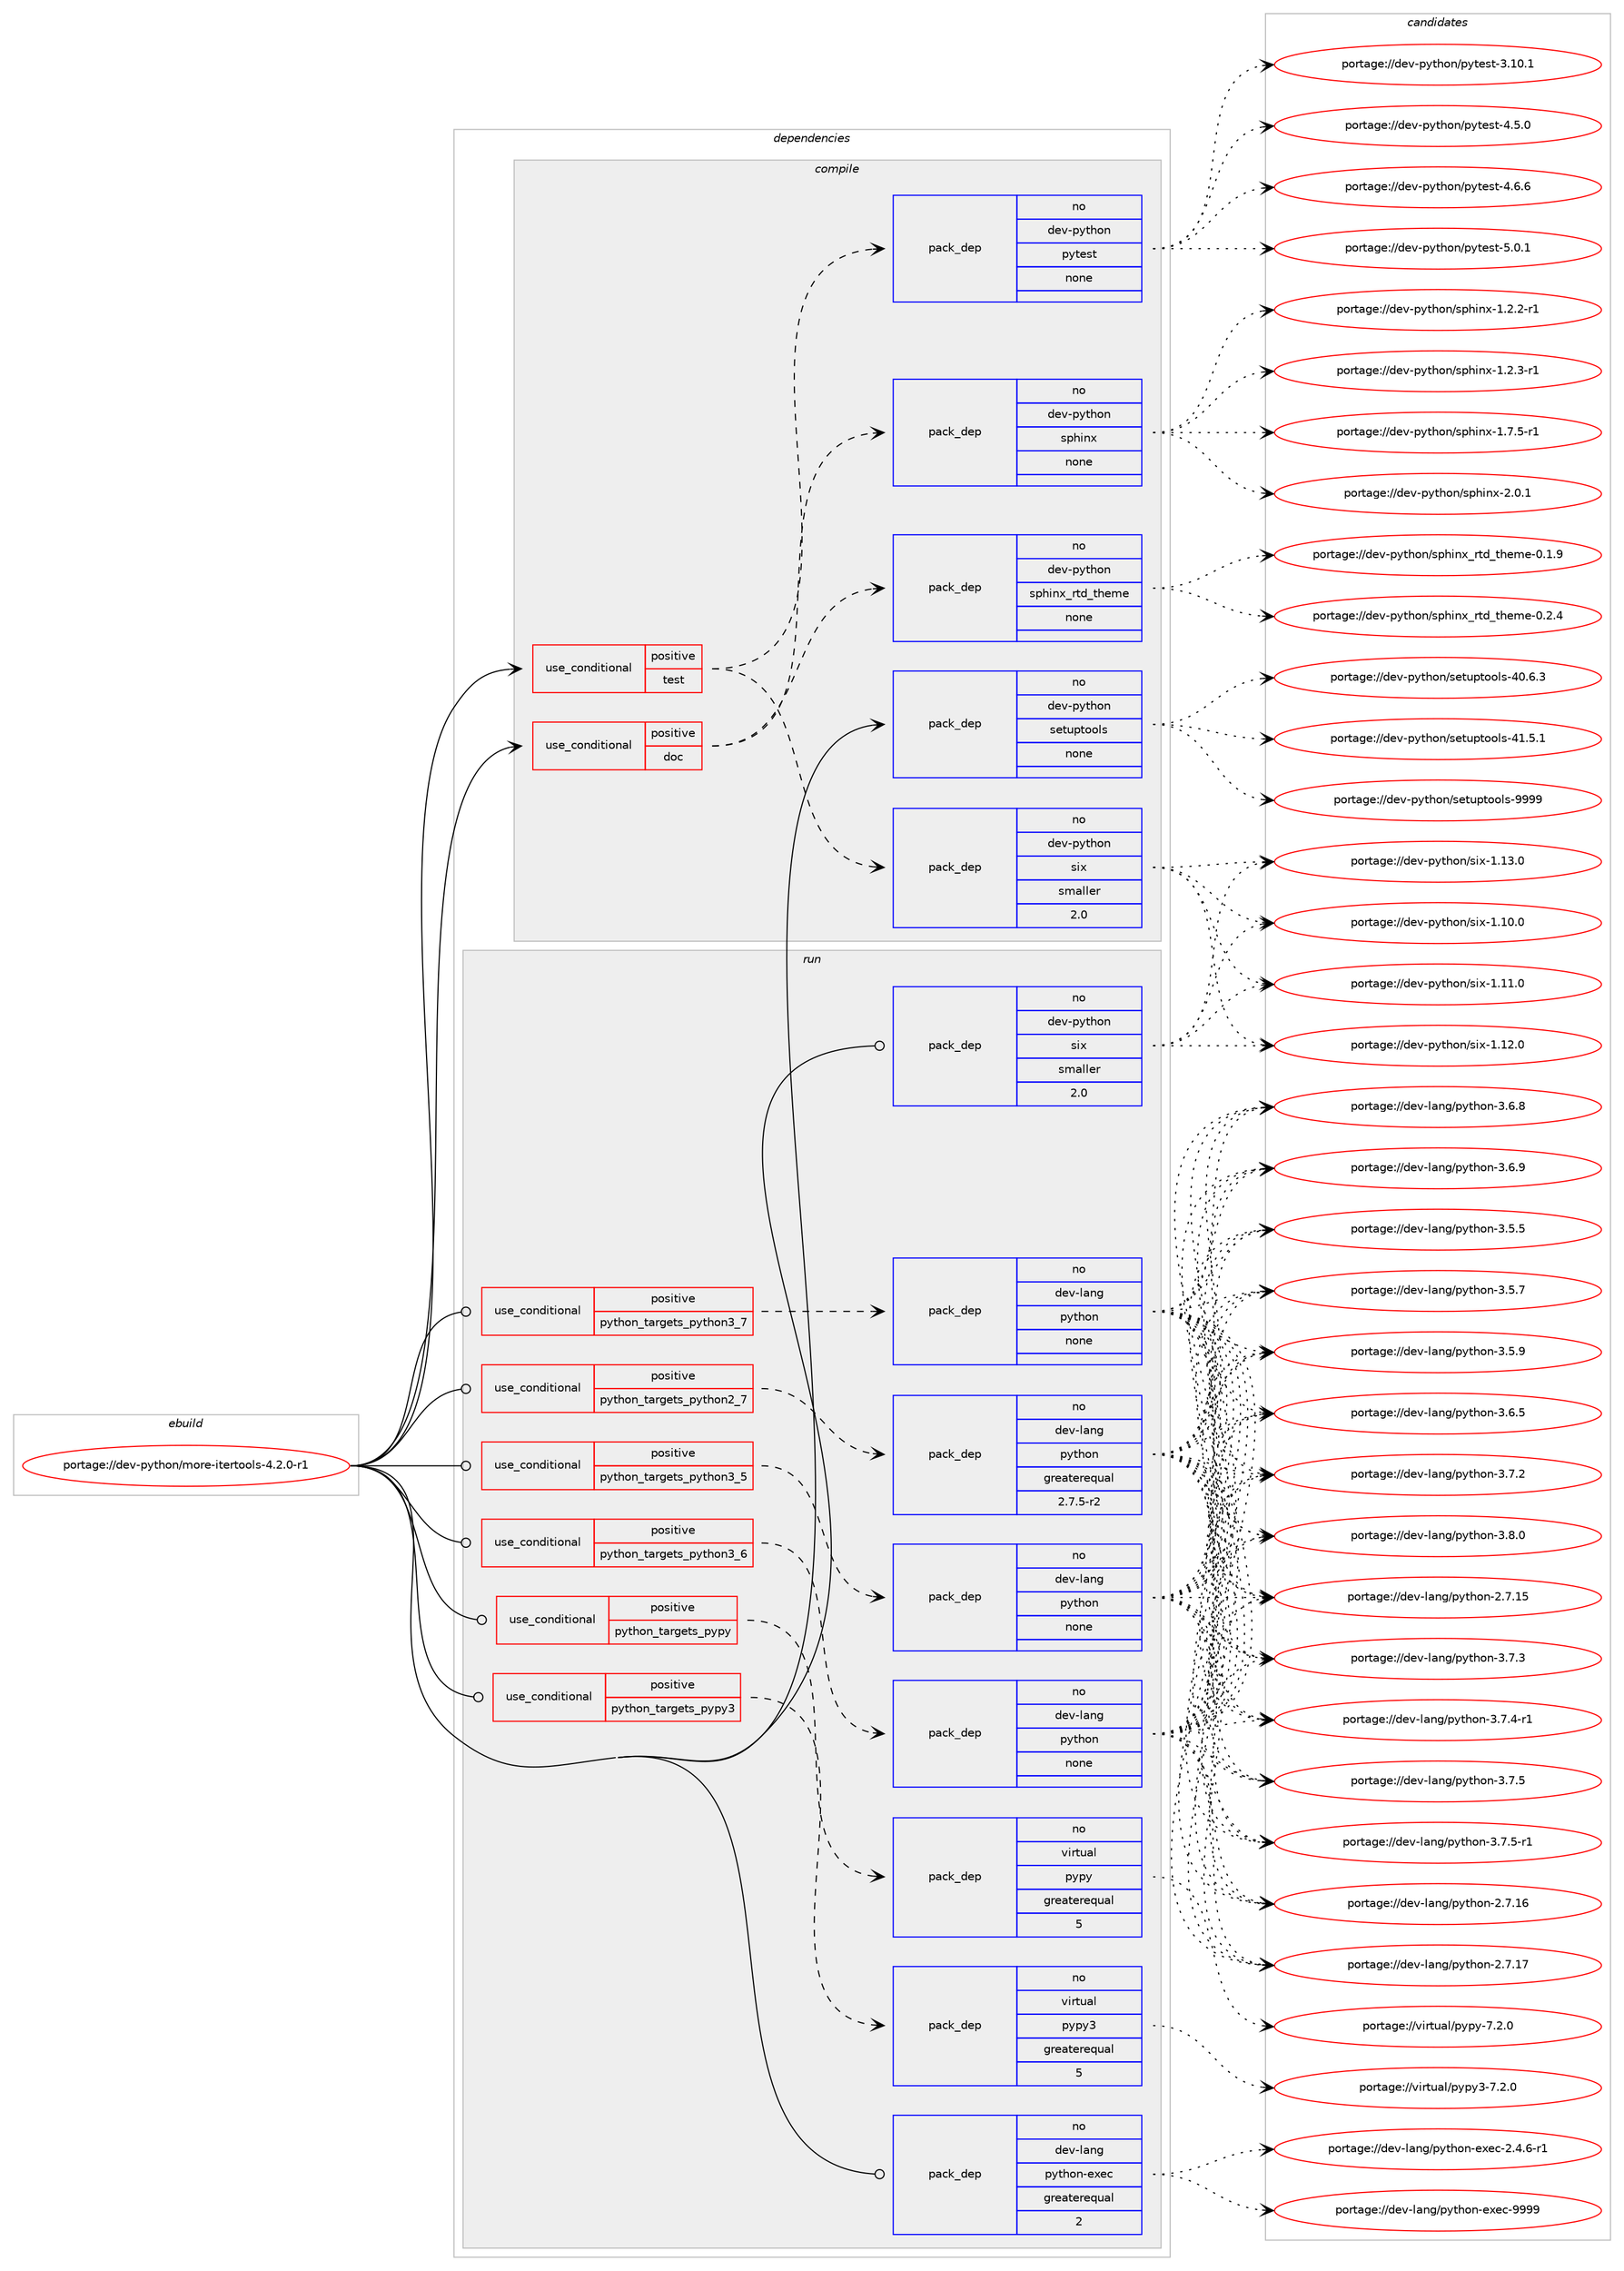 digraph prolog {

# *************
# Graph options
# *************

newrank=true;
concentrate=true;
compound=true;
graph [rankdir=LR,fontname=Helvetica,fontsize=10,ranksep=1.5];#, ranksep=2.5, nodesep=0.2];
edge  [arrowhead=vee];
node  [fontname=Helvetica,fontsize=10];

# **********
# The ebuild
# **********

subgraph cluster_leftcol {
color=gray;
rank=same;
label=<<i>ebuild</i>>;
id [label="portage://dev-python/more-itertools-4.2.0-r1", color=red, width=4, href="../dev-python/more-itertools-4.2.0-r1.svg"];
}

# ****************
# The dependencies
# ****************

subgraph cluster_midcol {
color=gray;
label=<<i>dependencies</i>>;
subgraph cluster_compile {
fillcolor="#eeeeee";
style=filled;
label=<<i>compile</i>>;
subgraph cond32010 {
dependency150147 [label=<<TABLE BORDER="0" CELLBORDER="1" CELLSPACING="0" CELLPADDING="4"><TR><TD ROWSPAN="3" CELLPADDING="10">use_conditional</TD></TR><TR><TD>positive</TD></TR><TR><TD>doc</TD></TR></TABLE>>, shape=none, color=red];
subgraph pack114801 {
dependency150148 [label=<<TABLE BORDER="0" CELLBORDER="1" CELLSPACING="0" CELLPADDING="4" WIDTH="220"><TR><TD ROWSPAN="6" CELLPADDING="30">pack_dep</TD></TR><TR><TD WIDTH="110">no</TD></TR><TR><TD>dev-python</TD></TR><TR><TD>sphinx</TD></TR><TR><TD>none</TD></TR><TR><TD></TD></TR></TABLE>>, shape=none, color=blue];
}
dependency150147:e -> dependency150148:w [weight=20,style="dashed",arrowhead="vee"];
subgraph pack114802 {
dependency150149 [label=<<TABLE BORDER="0" CELLBORDER="1" CELLSPACING="0" CELLPADDING="4" WIDTH="220"><TR><TD ROWSPAN="6" CELLPADDING="30">pack_dep</TD></TR><TR><TD WIDTH="110">no</TD></TR><TR><TD>dev-python</TD></TR><TR><TD>sphinx_rtd_theme</TD></TR><TR><TD>none</TD></TR><TR><TD></TD></TR></TABLE>>, shape=none, color=blue];
}
dependency150147:e -> dependency150149:w [weight=20,style="dashed",arrowhead="vee"];
}
id:e -> dependency150147:w [weight=20,style="solid",arrowhead="vee"];
subgraph cond32011 {
dependency150150 [label=<<TABLE BORDER="0" CELLBORDER="1" CELLSPACING="0" CELLPADDING="4"><TR><TD ROWSPAN="3" CELLPADDING="10">use_conditional</TD></TR><TR><TD>positive</TD></TR><TR><TD>test</TD></TR></TABLE>>, shape=none, color=red];
subgraph pack114803 {
dependency150151 [label=<<TABLE BORDER="0" CELLBORDER="1" CELLSPACING="0" CELLPADDING="4" WIDTH="220"><TR><TD ROWSPAN="6" CELLPADDING="30">pack_dep</TD></TR><TR><TD WIDTH="110">no</TD></TR><TR><TD>dev-python</TD></TR><TR><TD>six</TD></TR><TR><TD>smaller</TD></TR><TR><TD>2.0</TD></TR></TABLE>>, shape=none, color=blue];
}
dependency150150:e -> dependency150151:w [weight=20,style="dashed",arrowhead="vee"];
subgraph pack114804 {
dependency150152 [label=<<TABLE BORDER="0" CELLBORDER="1" CELLSPACING="0" CELLPADDING="4" WIDTH="220"><TR><TD ROWSPAN="6" CELLPADDING="30">pack_dep</TD></TR><TR><TD WIDTH="110">no</TD></TR><TR><TD>dev-python</TD></TR><TR><TD>pytest</TD></TR><TR><TD>none</TD></TR><TR><TD></TD></TR></TABLE>>, shape=none, color=blue];
}
dependency150150:e -> dependency150152:w [weight=20,style="dashed",arrowhead="vee"];
}
id:e -> dependency150150:w [weight=20,style="solid",arrowhead="vee"];
subgraph pack114805 {
dependency150153 [label=<<TABLE BORDER="0" CELLBORDER="1" CELLSPACING="0" CELLPADDING="4" WIDTH="220"><TR><TD ROWSPAN="6" CELLPADDING="30">pack_dep</TD></TR><TR><TD WIDTH="110">no</TD></TR><TR><TD>dev-python</TD></TR><TR><TD>setuptools</TD></TR><TR><TD>none</TD></TR><TR><TD></TD></TR></TABLE>>, shape=none, color=blue];
}
id:e -> dependency150153:w [weight=20,style="solid",arrowhead="vee"];
}
subgraph cluster_compileandrun {
fillcolor="#eeeeee";
style=filled;
label=<<i>compile and run</i>>;
}
subgraph cluster_run {
fillcolor="#eeeeee";
style=filled;
label=<<i>run</i>>;
subgraph cond32012 {
dependency150154 [label=<<TABLE BORDER="0" CELLBORDER="1" CELLSPACING="0" CELLPADDING="4"><TR><TD ROWSPAN="3" CELLPADDING="10">use_conditional</TD></TR><TR><TD>positive</TD></TR><TR><TD>python_targets_pypy</TD></TR></TABLE>>, shape=none, color=red];
subgraph pack114806 {
dependency150155 [label=<<TABLE BORDER="0" CELLBORDER="1" CELLSPACING="0" CELLPADDING="4" WIDTH="220"><TR><TD ROWSPAN="6" CELLPADDING="30">pack_dep</TD></TR><TR><TD WIDTH="110">no</TD></TR><TR><TD>virtual</TD></TR><TR><TD>pypy</TD></TR><TR><TD>greaterequal</TD></TR><TR><TD>5</TD></TR></TABLE>>, shape=none, color=blue];
}
dependency150154:e -> dependency150155:w [weight=20,style="dashed",arrowhead="vee"];
}
id:e -> dependency150154:w [weight=20,style="solid",arrowhead="odot"];
subgraph cond32013 {
dependency150156 [label=<<TABLE BORDER="0" CELLBORDER="1" CELLSPACING="0" CELLPADDING="4"><TR><TD ROWSPAN="3" CELLPADDING="10">use_conditional</TD></TR><TR><TD>positive</TD></TR><TR><TD>python_targets_pypy3</TD></TR></TABLE>>, shape=none, color=red];
subgraph pack114807 {
dependency150157 [label=<<TABLE BORDER="0" CELLBORDER="1" CELLSPACING="0" CELLPADDING="4" WIDTH="220"><TR><TD ROWSPAN="6" CELLPADDING="30">pack_dep</TD></TR><TR><TD WIDTH="110">no</TD></TR><TR><TD>virtual</TD></TR><TR><TD>pypy3</TD></TR><TR><TD>greaterequal</TD></TR><TR><TD>5</TD></TR></TABLE>>, shape=none, color=blue];
}
dependency150156:e -> dependency150157:w [weight=20,style="dashed",arrowhead="vee"];
}
id:e -> dependency150156:w [weight=20,style="solid",arrowhead="odot"];
subgraph cond32014 {
dependency150158 [label=<<TABLE BORDER="0" CELLBORDER="1" CELLSPACING="0" CELLPADDING="4"><TR><TD ROWSPAN="3" CELLPADDING="10">use_conditional</TD></TR><TR><TD>positive</TD></TR><TR><TD>python_targets_python2_7</TD></TR></TABLE>>, shape=none, color=red];
subgraph pack114808 {
dependency150159 [label=<<TABLE BORDER="0" CELLBORDER="1" CELLSPACING="0" CELLPADDING="4" WIDTH="220"><TR><TD ROWSPAN="6" CELLPADDING="30">pack_dep</TD></TR><TR><TD WIDTH="110">no</TD></TR><TR><TD>dev-lang</TD></TR><TR><TD>python</TD></TR><TR><TD>greaterequal</TD></TR><TR><TD>2.7.5-r2</TD></TR></TABLE>>, shape=none, color=blue];
}
dependency150158:e -> dependency150159:w [weight=20,style="dashed",arrowhead="vee"];
}
id:e -> dependency150158:w [weight=20,style="solid",arrowhead="odot"];
subgraph cond32015 {
dependency150160 [label=<<TABLE BORDER="0" CELLBORDER="1" CELLSPACING="0" CELLPADDING="4"><TR><TD ROWSPAN="3" CELLPADDING="10">use_conditional</TD></TR><TR><TD>positive</TD></TR><TR><TD>python_targets_python3_5</TD></TR></TABLE>>, shape=none, color=red];
subgraph pack114809 {
dependency150161 [label=<<TABLE BORDER="0" CELLBORDER="1" CELLSPACING="0" CELLPADDING="4" WIDTH="220"><TR><TD ROWSPAN="6" CELLPADDING="30">pack_dep</TD></TR><TR><TD WIDTH="110">no</TD></TR><TR><TD>dev-lang</TD></TR><TR><TD>python</TD></TR><TR><TD>none</TD></TR><TR><TD></TD></TR></TABLE>>, shape=none, color=blue];
}
dependency150160:e -> dependency150161:w [weight=20,style="dashed",arrowhead="vee"];
}
id:e -> dependency150160:w [weight=20,style="solid",arrowhead="odot"];
subgraph cond32016 {
dependency150162 [label=<<TABLE BORDER="0" CELLBORDER="1" CELLSPACING="0" CELLPADDING="4"><TR><TD ROWSPAN="3" CELLPADDING="10">use_conditional</TD></TR><TR><TD>positive</TD></TR><TR><TD>python_targets_python3_6</TD></TR></TABLE>>, shape=none, color=red];
subgraph pack114810 {
dependency150163 [label=<<TABLE BORDER="0" CELLBORDER="1" CELLSPACING="0" CELLPADDING="4" WIDTH="220"><TR><TD ROWSPAN="6" CELLPADDING="30">pack_dep</TD></TR><TR><TD WIDTH="110">no</TD></TR><TR><TD>dev-lang</TD></TR><TR><TD>python</TD></TR><TR><TD>none</TD></TR><TR><TD></TD></TR></TABLE>>, shape=none, color=blue];
}
dependency150162:e -> dependency150163:w [weight=20,style="dashed",arrowhead="vee"];
}
id:e -> dependency150162:w [weight=20,style="solid",arrowhead="odot"];
subgraph cond32017 {
dependency150164 [label=<<TABLE BORDER="0" CELLBORDER="1" CELLSPACING="0" CELLPADDING="4"><TR><TD ROWSPAN="3" CELLPADDING="10">use_conditional</TD></TR><TR><TD>positive</TD></TR><TR><TD>python_targets_python3_7</TD></TR></TABLE>>, shape=none, color=red];
subgraph pack114811 {
dependency150165 [label=<<TABLE BORDER="0" CELLBORDER="1" CELLSPACING="0" CELLPADDING="4" WIDTH="220"><TR><TD ROWSPAN="6" CELLPADDING="30">pack_dep</TD></TR><TR><TD WIDTH="110">no</TD></TR><TR><TD>dev-lang</TD></TR><TR><TD>python</TD></TR><TR><TD>none</TD></TR><TR><TD></TD></TR></TABLE>>, shape=none, color=blue];
}
dependency150164:e -> dependency150165:w [weight=20,style="dashed",arrowhead="vee"];
}
id:e -> dependency150164:w [weight=20,style="solid",arrowhead="odot"];
subgraph pack114812 {
dependency150166 [label=<<TABLE BORDER="0" CELLBORDER="1" CELLSPACING="0" CELLPADDING="4" WIDTH="220"><TR><TD ROWSPAN="6" CELLPADDING="30">pack_dep</TD></TR><TR><TD WIDTH="110">no</TD></TR><TR><TD>dev-lang</TD></TR><TR><TD>python-exec</TD></TR><TR><TD>greaterequal</TD></TR><TR><TD>2</TD></TR></TABLE>>, shape=none, color=blue];
}
id:e -> dependency150166:w [weight=20,style="solid",arrowhead="odot"];
subgraph pack114813 {
dependency150167 [label=<<TABLE BORDER="0" CELLBORDER="1" CELLSPACING="0" CELLPADDING="4" WIDTH="220"><TR><TD ROWSPAN="6" CELLPADDING="30">pack_dep</TD></TR><TR><TD WIDTH="110">no</TD></TR><TR><TD>dev-python</TD></TR><TR><TD>six</TD></TR><TR><TD>smaller</TD></TR><TR><TD>2.0</TD></TR></TABLE>>, shape=none, color=blue];
}
id:e -> dependency150167:w [weight=20,style="solid",arrowhead="odot"];
}
}

# **************
# The candidates
# **************

subgraph cluster_choices {
rank=same;
color=gray;
label=<<i>candidates</i>>;

subgraph choice114801 {
color=black;
nodesep=1;
choiceportage10010111845112121116104111110471151121041051101204549465046504511449 [label="portage://dev-python/sphinx-1.2.2-r1", color=red, width=4,href="../dev-python/sphinx-1.2.2-r1.svg"];
choiceportage10010111845112121116104111110471151121041051101204549465046514511449 [label="portage://dev-python/sphinx-1.2.3-r1", color=red, width=4,href="../dev-python/sphinx-1.2.3-r1.svg"];
choiceportage10010111845112121116104111110471151121041051101204549465546534511449 [label="portage://dev-python/sphinx-1.7.5-r1", color=red, width=4,href="../dev-python/sphinx-1.7.5-r1.svg"];
choiceportage1001011184511212111610411111047115112104105110120455046484649 [label="portage://dev-python/sphinx-2.0.1", color=red, width=4,href="../dev-python/sphinx-2.0.1.svg"];
dependency150148:e -> choiceportage10010111845112121116104111110471151121041051101204549465046504511449:w [style=dotted,weight="100"];
dependency150148:e -> choiceportage10010111845112121116104111110471151121041051101204549465046514511449:w [style=dotted,weight="100"];
dependency150148:e -> choiceportage10010111845112121116104111110471151121041051101204549465546534511449:w [style=dotted,weight="100"];
dependency150148:e -> choiceportage1001011184511212111610411111047115112104105110120455046484649:w [style=dotted,weight="100"];
}
subgraph choice114802 {
color=black;
nodesep=1;
choiceportage10010111845112121116104111110471151121041051101209511411610095116104101109101454846494657 [label="portage://dev-python/sphinx_rtd_theme-0.1.9", color=red, width=4,href="../dev-python/sphinx_rtd_theme-0.1.9.svg"];
choiceportage10010111845112121116104111110471151121041051101209511411610095116104101109101454846504652 [label="portage://dev-python/sphinx_rtd_theme-0.2.4", color=red, width=4,href="../dev-python/sphinx_rtd_theme-0.2.4.svg"];
dependency150149:e -> choiceportage10010111845112121116104111110471151121041051101209511411610095116104101109101454846494657:w [style=dotted,weight="100"];
dependency150149:e -> choiceportage10010111845112121116104111110471151121041051101209511411610095116104101109101454846504652:w [style=dotted,weight="100"];
}
subgraph choice114803 {
color=black;
nodesep=1;
choiceportage100101118451121211161041111104711510512045494649484648 [label="portage://dev-python/six-1.10.0", color=red, width=4,href="../dev-python/six-1.10.0.svg"];
choiceportage100101118451121211161041111104711510512045494649494648 [label="portage://dev-python/six-1.11.0", color=red, width=4,href="../dev-python/six-1.11.0.svg"];
choiceportage100101118451121211161041111104711510512045494649504648 [label="portage://dev-python/six-1.12.0", color=red, width=4,href="../dev-python/six-1.12.0.svg"];
choiceportage100101118451121211161041111104711510512045494649514648 [label="portage://dev-python/six-1.13.0", color=red, width=4,href="../dev-python/six-1.13.0.svg"];
dependency150151:e -> choiceportage100101118451121211161041111104711510512045494649484648:w [style=dotted,weight="100"];
dependency150151:e -> choiceportage100101118451121211161041111104711510512045494649494648:w [style=dotted,weight="100"];
dependency150151:e -> choiceportage100101118451121211161041111104711510512045494649504648:w [style=dotted,weight="100"];
dependency150151:e -> choiceportage100101118451121211161041111104711510512045494649514648:w [style=dotted,weight="100"];
}
subgraph choice114804 {
color=black;
nodesep=1;
choiceportage100101118451121211161041111104711212111610111511645514649484649 [label="portage://dev-python/pytest-3.10.1", color=red, width=4,href="../dev-python/pytest-3.10.1.svg"];
choiceportage1001011184511212111610411111047112121116101115116455246534648 [label="portage://dev-python/pytest-4.5.0", color=red, width=4,href="../dev-python/pytest-4.5.0.svg"];
choiceportage1001011184511212111610411111047112121116101115116455246544654 [label="portage://dev-python/pytest-4.6.6", color=red, width=4,href="../dev-python/pytest-4.6.6.svg"];
choiceportage1001011184511212111610411111047112121116101115116455346484649 [label="portage://dev-python/pytest-5.0.1", color=red, width=4,href="../dev-python/pytest-5.0.1.svg"];
dependency150152:e -> choiceportage100101118451121211161041111104711212111610111511645514649484649:w [style=dotted,weight="100"];
dependency150152:e -> choiceportage1001011184511212111610411111047112121116101115116455246534648:w [style=dotted,weight="100"];
dependency150152:e -> choiceportage1001011184511212111610411111047112121116101115116455246544654:w [style=dotted,weight="100"];
dependency150152:e -> choiceportage1001011184511212111610411111047112121116101115116455346484649:w [style=dotted,weight="100"];
}
subgraph choice114805 {
color=black;
nodesep=1;
choiceportage100101118451121211161041111104711510111611711211611111110811545524846544651 [label="portage://dev-python/setuptools-40.6.3", color=red, width=4,href="../dev-python/setuptools-40.6.3.svg"];
choiceportage100101118451121211161041111104711510111611711211611111110811545524946534649 [label="portage://dev-python/setuptools-41.5.1", color=red, width=4,href="../dev-python/setuptools-41.5.1.svg"];
choiceportage10010111845112121116104111110471151011161171121161111111081154557575757 [label="portage://dev-python/setuptools-9999", color=red, width=4,href="../dev-python/setuptools-9999.svg"];
dependency150153:e -> choiceportage100101118451121211161041111104711510111611711211611111110811545524846544651:w [style=dotted,weight="100"];
dependency150153:e -> choiceportage100101118451121211161041111104711510111611711211611111110811545524946534649:w [style=dotted,weight="100"];
dependency150153:e -> choiceportage10010111845112121116104111110471151011161171121161111111081154557575757:w [style=dotted,weight="100"];
}
subgraph choice114806 {
color=black;
nodesep=1;
choiceportage1181051141161179710847112121112121455546504648 [label="portage://virtual/pypy-7.2.0", color=red, width=4,href="../virtual/pypy-7.2.0.svg"];
dependency150155:e -> choiceportage1181051141161179710847112121112121455546504648:w [style=dotted,weight="100"];
}
subgraph choice114807 {
color=black;
nodesep=1;
choiceportage118105114116117971084711212111212151455546504648 [label="portage://virtual/pypy3-7.2.0", color=red, width=4,href="../virtual/pypy3-7.2.0.svg"];
dependency150157:e -> choiceportage118105114116117971084711212111212151455546504648:w [style=dotted,weight="100"];
}
subgraph choice114808 {
color=black;
nodesep=1;
choiceportage10010111845108971101034711212111610411111045504655464953 [label="portage://dev-lang/python-2.7.15", color=red, width=4,href="../dev-lang/python-2.7.15.svg"];
choiceportage10010111845108971101034711212111610411111045504655464954 [label="portage://dev-lang/python-2.7.16", color=red, width=4,href="../dev-lang/python-2.7.16.svg"];
choiceportage10010111845108971101034711212111610411111045504655464955 [label="portage://dev-lang/python-2.7.17", color=red, width=4,href="../dev-lang/python-2.7.17.svg"];
choiceportage100101118451089711010347112121116104111110455146534653 [label="portage://dev-lang/python-3.5.5", color=red, width=4,href="../dev-lang/python-3.5.5.svg"];
choiceportage100101118451089711010347112121116104111110455146534655 [label="portage://dev-lang/python-3.5.7", color=red, width=4,href="../dev-lang/python-3.5.7.svg"];
choiceportage100101118451089711010347112121116104111110455146534657 [label="portage://dev-lang/python-3.5.9", color=red, width=4,href="../dev-lang/python-3.5.9.svg"];
choiceportage100101118451089711010347112121116104111110455146544653 [label="portage://dev-lang/python-3.6.5", color=red, width=4,href="../dev-lang/python-3.6.5.svg"];
choiceportage100101118451089711010347112121116104111110455146544656 [label="portage://dev-lang/python-3.6.8", color=red, width=4,href="../dev-lang/python-3.6.8.svg"];
choiceportage100101118451089711010347112121116104111110455146544657 [label="portage://dev-lang/python-3.6.9", color=red, width=4,href="../dev-lang/python-3.6.9.svg"];
choiceportage100101118451089711010347112121116104111110455146554650 [label="portage://dev-lang/python-3.7.2", color=red, width=4,href="../dev-lang/python-3.7.2.svg"];
choiceportage100101118451089711010347112121116104111110455146554651 [label="portage://dev-lang/python-3.7.3", color=red, width=4,href="../dev-lang/python-3.7.3.svg"];
choiceportage1001011184510897110103471121211161041111104551465546524511449 [label="portage://dev-lang/python-3.7.4-r1", color=red, width=4,href="../dev-lang/python-3.7.4-r1.svg"];
choiceportage100101118451089711010347112121116104111110455146554653 [label="portage://dev-lang/python-3.7.5", color=red, width=4,href="../dev-lang/python-3.7.5.svg"];
choiceportage1001011184510897110103471121211161041111104551465546534511449 [label="portage://dev-lang/python-3.7.5-r1", color=red, width=4,href="../dev-lang/python-3.7.5-r1.svg"];
choiceportage100101118451089711010347112121116104111110455146564648 [label="portage://dev-lang/python-3.8.0", color=red, width=4,href="../dev-lang/python-3.8.0.svg"];
dependency150159:e -> choiceportage10010111845108971101034711212111610411111045504655464953:w [style=dotted,weight="100"];
dependency150159:e -> choiceportage10010111845108971101034711212111610411111045504655464954:w [style=dotted,weight="100"];
dependency150159:e -> choiceportage10010111845108971101034711212111610411111045504655464955:w [style=dotted,weight="100"];
dependency150159:e -> choiceportage100101118451089711010347112121116104111110455146534653:w [style=dotted,weight="100"];
dependency150159:e -> choiceportage100101118451089711010347112121116104111110455146534655:w [style=dotted,weight="100"];
dependency150159:e -> choiceportage100101118451089711010347112121116104111110455146534657:w [style=dotted,weight="100"];
dependency150159:e -> choiceportage100101118451089711010347112121116104111110455146544653:w [style=dotted,weight="100"];
dependency150159:e -> choiceportage100101118451089711010347112121116104111110455146544656:w [style=dotted,weight="100"];
dependency150159:e -> choiceportage100101118451089711010347112121116104111110455146544657:w [style=dotted,weight="100"];
dependency150159:e -> choiceportage100101118451089711010347112121116104111110455146554650:w [style=dotted,weight="100"];
dependency150159:e -> choiceportage100101118451089711010347112121116104111110455146554651:w [style=dotted,weight="100"];
dependency150159:e -> choiceportage1001011184510897110103471121211161041111104551465546524511449:w [style=dotted,weight="100"];
dependency150159:e -> choiceportage100101118451089711010347112121116104111110455146554653:w [style=dotted,weight="100"];
dependency150159:e -> choiceportage1001011184510897110103471121211161041111104551465546534511449:w [style=dotted,weight="100"];
dependency150159:e -> choiceportage100101118451089711010347112121116104111110455146564648:w [style=dotted,weight="100"];
}
subgraph choice114809 {
color=black;
nodesep=1;
choiceportage10010111845108971101034711212111610411111045504655464953 [label="portage://dev-lang/python-2.7.15", color=red, width=4,href="../dev-lang/python-2.7.15.svg"];
choiceportage10010111845108971101034711212111610411111045504655464954 [label="portage://dev-lang/python-2.7.16", color=red, width=4,href="../dev-lang/python-2.7.16.svg"];
choiceportage10010111845108971101034711212111610411111045504655464955 [label="portage://dev-lang/python-2.7.17", color=red, width=4,href="../dev-lang/python-2.7.17.svg"];
choiceportage100101118451089711010347112121116104111110455146534653 [label="portage://dev-lang/python-3.5.5", color=red, width=4,href="../dev-lang/python-3.5.5.svg"];
choiceportage100101118451089711010347112121116104111110455146534655 [label="portage://dev-lang/python-3.5.7", color=red, width=4,href="../dev-lang/python-3.5.7.svg"];
choiceportage100101118451089711010347112121116104111110455146534657 [label="portage://dev-lang/python-3.5.9", color=red, width=4,href="../dev-lang/python-3.5.9.svg"];
choiceportage100101118451089711010347112121116104111110455146544653 [label="portage://dev-lang/python-3.6.5", color=red, width=4,href="../dev-lang/python-3.6.5.svg"];
choiceportage100101118451089711010347112121116104111110455146544656 [label="portage://dev-lang/python-3.6.8", color=red, width=4,href="../dev-lang/python-3.6.8.svg"];
choiceportage100101118451089711010347112121116104111110455146544657 [label="portage://dev-lang/python-3.6.9", color=red, width=4,href="../dev-lang/python-3.6.9.svg"];
choiceportage100101118451089711010347112121116104111110455146554650 [label="portage://dev-lang/python-3.7.2", color=red, width=4,href="../dev-lang/python-3.7.2.svg"];
choiceportage100101118451089711010347112121116104111110455146554651 [label="portage://dev-lang/python-3.7.3", color=red, width=4,href="../dev-lang/python-3.7.3.svg"];
choiceportage1001011184510897110103471121211161041111104551465546524511449 [label="portage://dev-lang/python-3.7.4-r1", color=red, width=4,href="../dev-lang/python-3.7.4-r1.svg"];
choiceportage100101118451089711010347112121116104111110455146554653 [label="portage://dev-lang/python-3.7.5", color=red, width=4,href="../dev-lang/python-3.7.5.svg"];
choiceportage1001011184510897110103471121211161041111104551465546534511449 [label="portage://dev-lang/python-3.7.5-r1", color=red, width=4,href="../dev-lang/python-3.7.5-r1.svg"];
choiceportage100101118451089711010347112121116104111110455146564648 [label="portage://dev-lang/python-3.8.0", color=red, width=4,href="../dev-lang/python-3.8.0.svg"];
dependency150161:e -> choiceportage10010111845108971101034711212111610411111045504655464953:w [style=dotted,weight="100"];
dependency150161:e -> choiceportage10010111845108971101034711212111610411111045504655464954:w [style=dotted,weight="100"];
dependency150161:e -> choiceportage10010111845108971101034711212111610411111045504655464955:w [style=dotted,weight="100"];
dependency150161:e -> choiceportage100101118451089711010347112121116104111110455146534653:w [style=dotted,weight="100"];
dependency150161:e -> choiceportage100101118451089711010347112121116104111110455146534655:w [style=dotted,weight="100"];
dependency150161:e -> choiceportage100101118451089711010347112121116104111110455146534657:w [style=dotted,weight="100"];
dependency150161:e -> choiceportage100101118451089711010347112121116104111110455146544653:w [style=dotted,weight="100"];
dependency150161:e -> choiceportage100101118451089711010347112121116104111110455146544656:w [style=dotted,weight="100"];
dependency150161:e -> choiceportage100101118451089711010347112121116104111110455146544657:w [style=dotted,weight="100"];
dependency150161:e -> choiceportage100101118451089711010347112121116104111110455146554650:w [style=dotted,weight="100"];
dependency150161:e -> choiceportage100101118451089711010347112121116104111110455146554651:w [style=dotted,weight="100"];
dependency150161:e -> choiceportage1001011184510897110103471121211161041111104551465546524511449:w [style=dotted,weight="100"];
dependency150161:e -> choiceportage100101118451089711010347112121116104111110455146554653:w [style=dotted,weight="100"];
dependency150161:e -> choiceportage1001011184510897110103471121211161041111104551465546534511449:w [style=dotted,weight="100"];
dependency150161:e -> choiceportage100101118451089711010347112121116104111110455146564648:w [style=dotted,weight="100"];
}
subgraph choice114810 {
color=black;
nodesep=1;
choiceportage10010111845108971101034711212111610411111045504655464953 [label="portage://dev-lang/python-2.7.15", color=red, width=4,href="../dev-lang/python-2.7.15.svg"];
choiceportage10010111845108971101034711212111610411111045504655464954 [label="portage://dev-lang/python-2.7.16", color=red, width=4,href="../dev-lang/python-2.7.16.svg"];
choiceportage10010111845108971101034711212111610411111045504655464955 [label="portage://dev-lang/python-2.7.17", color=red, width=4,href="../dev-lang/python-2.7.17.svg"];
choiceportage100101118451089711010347112121116104111110455146534653 [label="portage://dev-lang/python-3.5.5", color=red, width=4,href="../dev-lang/python-3.5.5.svg"];
choiceportage100101118451089711010347112121116104111110455146534655 [label="portage://dev-lang/python-3.5.7", color=red, width=4,href="../dev-lang/python-3.5.7.svg"];
choiceportage100101118451089711010347112121116104111110455146534657 [label="portage://dev-lang/python-3.5.9", color=red, width=4,href="../dev-lang/python-3.5.9.svg"];
choiceportage100101118451089711010347112121116104111110455146544653 [label="portage://dev-lang/python-3.6.5", color=red, width=4,href="../dev-lang/python-3.6.5.svg"];
choiceportage100101118451089711010347112121116104111110455146544656 [label="portage://dev-lang/python-3.6.8", color=red, width=4,href="../dev-lang/python-3.6.8.svg"];
choiceportage100101118451089711010347112121116104111110455146544657 [label="portage://dev-lang/python-3.6.9", color=red, width=4,href="../dev-lang/python-3.6.9.svg"];
choiceportage100101118451089711010347112121116104111110455146554650 [label="portage://dev-lang/python-3.7.2", color=red, width=4,href="../dev-lang/python-3.7.2.svg"];
choiceportage100101118451089711010347112121116104111110455146554651 [label="portage://dev-lang/python-3.7.3", color=red, width=4,href="../dev-lang/python-3.7.3.svg"];
choiceportage1001011184510897110103471121211161041111104551465546524511449 [label="portage://dev-lang/python-3.7.4-r1", color=red, width=4,href="../dev-lang/python-3.7.4-r1.svg"];
choiceportage100101118451089711010347112121116104111110455146554653 [label="portage://dev-lang/python-3.7.5", color=red, width=4,href="../dev-lang/python-3.7.5.svg"];
choiceportage1001011184510897110103471121211161041111104551465546534511449 [label="portage://dev-lang/python-3.7.5-r1", color=red, width=4,href="../dev-lang/python-3.7.5-r1.svg"];
choiceportage100101118451089711010347112121116104111110455146564648 [label="portage://dev-lang/python-3.8.0", color=red, width=4,href="../dev-lang/python-3.8.0.svg"];
dependency150163:e -> choiceportage10010111845108971101034711212111610411111045504655464953:w [style=dotted,weight="100"];
dependency150163:e -> choiceportage10010111845108971101034711212111610411111045504655464954:w [style=dotted,weight="100"];
dependency150163:e -> choiceportage10010111845108971101034711212111610411111045504655464955:w [style=dotted,weight="100"];
dependency150163:e -> choiceportage100101118451089711010347112121116104111110455146534653:w [style=dotted,weight="100"];
dependency150163:e -> choiceportage100101118451089711010347112121116104111110455146534655:w [style=dotted,weight="100"];
dependency150163:e -> choiceportage100101118451089711010347112121116104111110455146534657:w [style=dotted,weight="100"];
dependency150163:e -> choiceportage100101118451089711010347112121116104111110455146544653:w [style=dotted,weight="100"];
dependency150163:e -> choiceportage100101118451089711010347112121116104111110455146544656:w [style=dotted,weight="100"];
dependency150163:e -> choiceportage100101118451089711010347112121116104111110455146544657:w [style=dotted,weight="100"];
dependency150163:e -> choiceportage100101118451089711010347112121116104111110455146554650:w [style=dotted,weight="100"];
dependency150163:e -> choiceportage100101118451089711010347112121116104111110455146554651:w [style=dotted,weight="100"];
dependency150163:e -> choiceportage1001011184510897110103471121211161041111104551465546524511449:w [style=dotted,weight="100"];
dependency150163:e -> choiceportage100101118451089711010347112121116104111110455146554653:w [style=dotted,weight="100"];
dependency150163:e -> choiceportage1001011184510897110103471121211161041111104551465546534511449:w [style=dotted,weight="100"];
dependency150163:e -> choiceportage100101118451089711010347112121116104111110455146564648:w [style=dotted,weight="100"];
}
subgraph choice114811 {
color=black;
nodesep=1;
choiceportage10010111845108971101034711212111610411111045504655464953 [label="portage://dev-lang/python-2.7.15", color=red, width=4,href="../dev-lang/python-2.7.15.svg"];
choiceportage10010111845108971101034711212111610411111045504655464954 [label="portage://dev-lang/python-2.7.16", color=red, width=4,href="../dev-lang/python-2.7.16.svg"];
choiceportage10010111845108971101034711212111610411111045504655464955 [label="portage://dev-lang/python-2.7.17", color=red, width=4,href="../dev-lang/python-2.7.17.svg"];
choiceportage100101118451089711010347112121116104111110455146534653 [label="portage://dev-lang/python-3.5.5", color=red, width=4,href="../dev-lang/python-3.5.5.svg"];
choiceportage100101118451089711010347112121116104111110455146534655 [label="portage://dev-lang/python-3.5.7", color=red, width=4,href="../dev-lang/python-3.5.7.svg"];
choiceportage100101118451089711010347112121116104111110455146534657 [label="portage://dev-lang/python-3.5.9", color=red, width=4,href="../dev-lang/python-3.5.9.svg"];
choiceportage100101118451089711010347112121116104111110455146544653 [label="portage://dev-lang/python-3.6.5", color=red, width=4,href="../dev-lang/python-3.6.5.svg"];
choiceportage100101118451089711010347112121116104111110455146544656 [label="portage://dev-lang/python-3.6.8", color=red, width=4,href="../dev-lang/python-3.6.8.svg"];
choiceportage100101118451089711010347112121116104111110455146544657 [label="portage://dev-lang/python-3.6.9", color=red, width=4,href="../dev-lang/python-3.6.9.svg"];
choiceportage100101118451089711010347112121116104111110455146554650 [label="portage://dev-lang/python-3.7.2", color=red, width=4,href="../dev-lang/python-3.7.2.svg"];
choiceportage100101118451089711010347112121116104111110455146554651 [label="portage://dev-lang/python-3.7.3", color=red, width=4,href="../dev-lang/python-3.7.3.svg"];
choiceportage1001011184510897110103471121211161041111104551465546524511449 [label="portage://dev-lang/python-3.7.4-r1", color=red, width=4,href="../dev-lang/python-3.7.4-r1.svg"];
choiceportage100101118451089711010347112121116104111110455146554653 [label="portage://dev-lang/python-3.7.5", color=red, width=4,href="../dev-lang/python-3.7.5.svg"];
choiceportage1001011184510897110103471121211161041111104551465546534511449 [label="portage://dev-lang/python-3.7.5-r1", color=red, width=4,href="../dev-lang/python-3.7.5-r1.svg"];
choiceportage100101118451089711010347112121116104111110455146564648 [label="portage://dev-lang/python-3.8.0", color=red, width=4,href="../dev-lang/python-3.8.0.svg"];
dependency150165:e -> choiceportage10010111845108971101034711212111610411111045504655464953:w [style=dotted,weight="100"];
dependency150165:e -> choiceportage10010111845108971101034711212111610411111045504655464954:w [style=dotted,weight="100"];
dependency150165:e -> choiceportage10010111845108971101034711212111610411111045504655464955:w [style=dotted,weight="100"];
dependency150165:e -> choiceportage100101118451089711010347112121116104111110455146534653:w [style=dotted,weight="100"];
dependency150165:e -> choiceportage100101118451089711010347112121116104111110455146534655:w [style=dotted,weight="100"];
dependency150165:e -> choiceportage100101118451089711010347112121116104111110455146534657:w [style=dotted,weight="100"];
dependency150165:e -> choiceportage100101118451089711010347112121116104111110455146544653:w [style=dotted,weight="100"];
dependency150165:e -> choiceportage100101118451089711010347112121116104111110455146544656:w [style=dotted,weight="100"];
dependency150165:e -> choiceportage100101118451089711010347112121116104111110455146544657:w [style=dotted,weight="100"];
dependency150165:e -> choiceportage100101118451089711010347112121116104111110455146554650:w [style=dotted,weight="100"];
dependency150165:e -> choiceportage100101118451089711010347112121116104111110455146554651:w [style=dotted,weight="100"];
dependency150165:e -> choiceportage1001011184510897110103471121211161041111104551465546524511449:w [style=dotted,weight="100"];
dependency150165:e -> choiceportage100101118451089711010347112121116104111110455146554653:w [style=dotted,weight="100"];
dependency150165:e -> choiceportage1001011184510897110103471121211161041111104551465546534511449:w [style=dotted,weight="100"];
dependency150165:e -> choiceportage100101118451089711010347112121116104111110455146564648:w [style=dotted,weight="100"];
}
subgraph choice114812 {
color=black;
nodesep=1;
choiceportage10010111845108971101034711212111610411111045101120101994550465246544511449 [label="portage://dev-lang/python-exec-2.4.6-r1", color=red, width=4,href="../dev-lang/python-exec-2.4.6-r1.svg"];
choiceportage10010111845108971101034711212111610411111045101120101994557575757 [label="portage://dev-lang/python-exec-9999", color=red, width=4,href="../dev-lang/python-exec-9999.svg"];
dependency150166:e -> choiceportage10010111845108971101034711212111610411111045101120101994550465246544511449:w [style=dotted,weight="100"];
dependency150166:e -> choiceportage10010111845108971101034711212111610411111045101120101994557575757:w [style=dotted,weight="100"];
}
subgraph choice114813 {
color=black;
nodesep=1;
choiceportage100101118451121211161041111104711510512045494649484648 [label="portage://dev-python/six-1.10.0", color=red, width=4,href="../dev-python/six-1.10.0.svg"];
choiceportage100101118451121211161041111104711510512045494649494648 [label="portage://dev-python/six-1.11.0", color=red, width=4,href="../dev-python/six-1.11.0.svg"];
choiceportage100101118451121211161041111104711510512045494649504648 [label="portage://dev-python/six-1.12.0", color=red, width=4,href="../dev-python/six-1.12.0.svg"];
choiceportage100101118451121211161041111104711510512045494649514648 [label="portage://dev-python/six-1.13.0", color=red, width=4,href="../dev-python/six-1.13.0.svg"];
dependency150167:e -> choiceportage100101118451121211161041111104711510512045494649484648:w [style=dotted,weight="100"];
dependency150167:e -> choiceportage100101118451121211161041111104711510512045494649494648:w [style=dotted,weight="100"];
dependency150167:e -> choiceportage100101118451121211161041111104711510512045494649504648:w [style=dotted,weight="100"];
dependency150167:e -> choiceportage100101118451121211161041111104711510512045494649514648:w [style=dotted,weight="100"];
}
}

}
